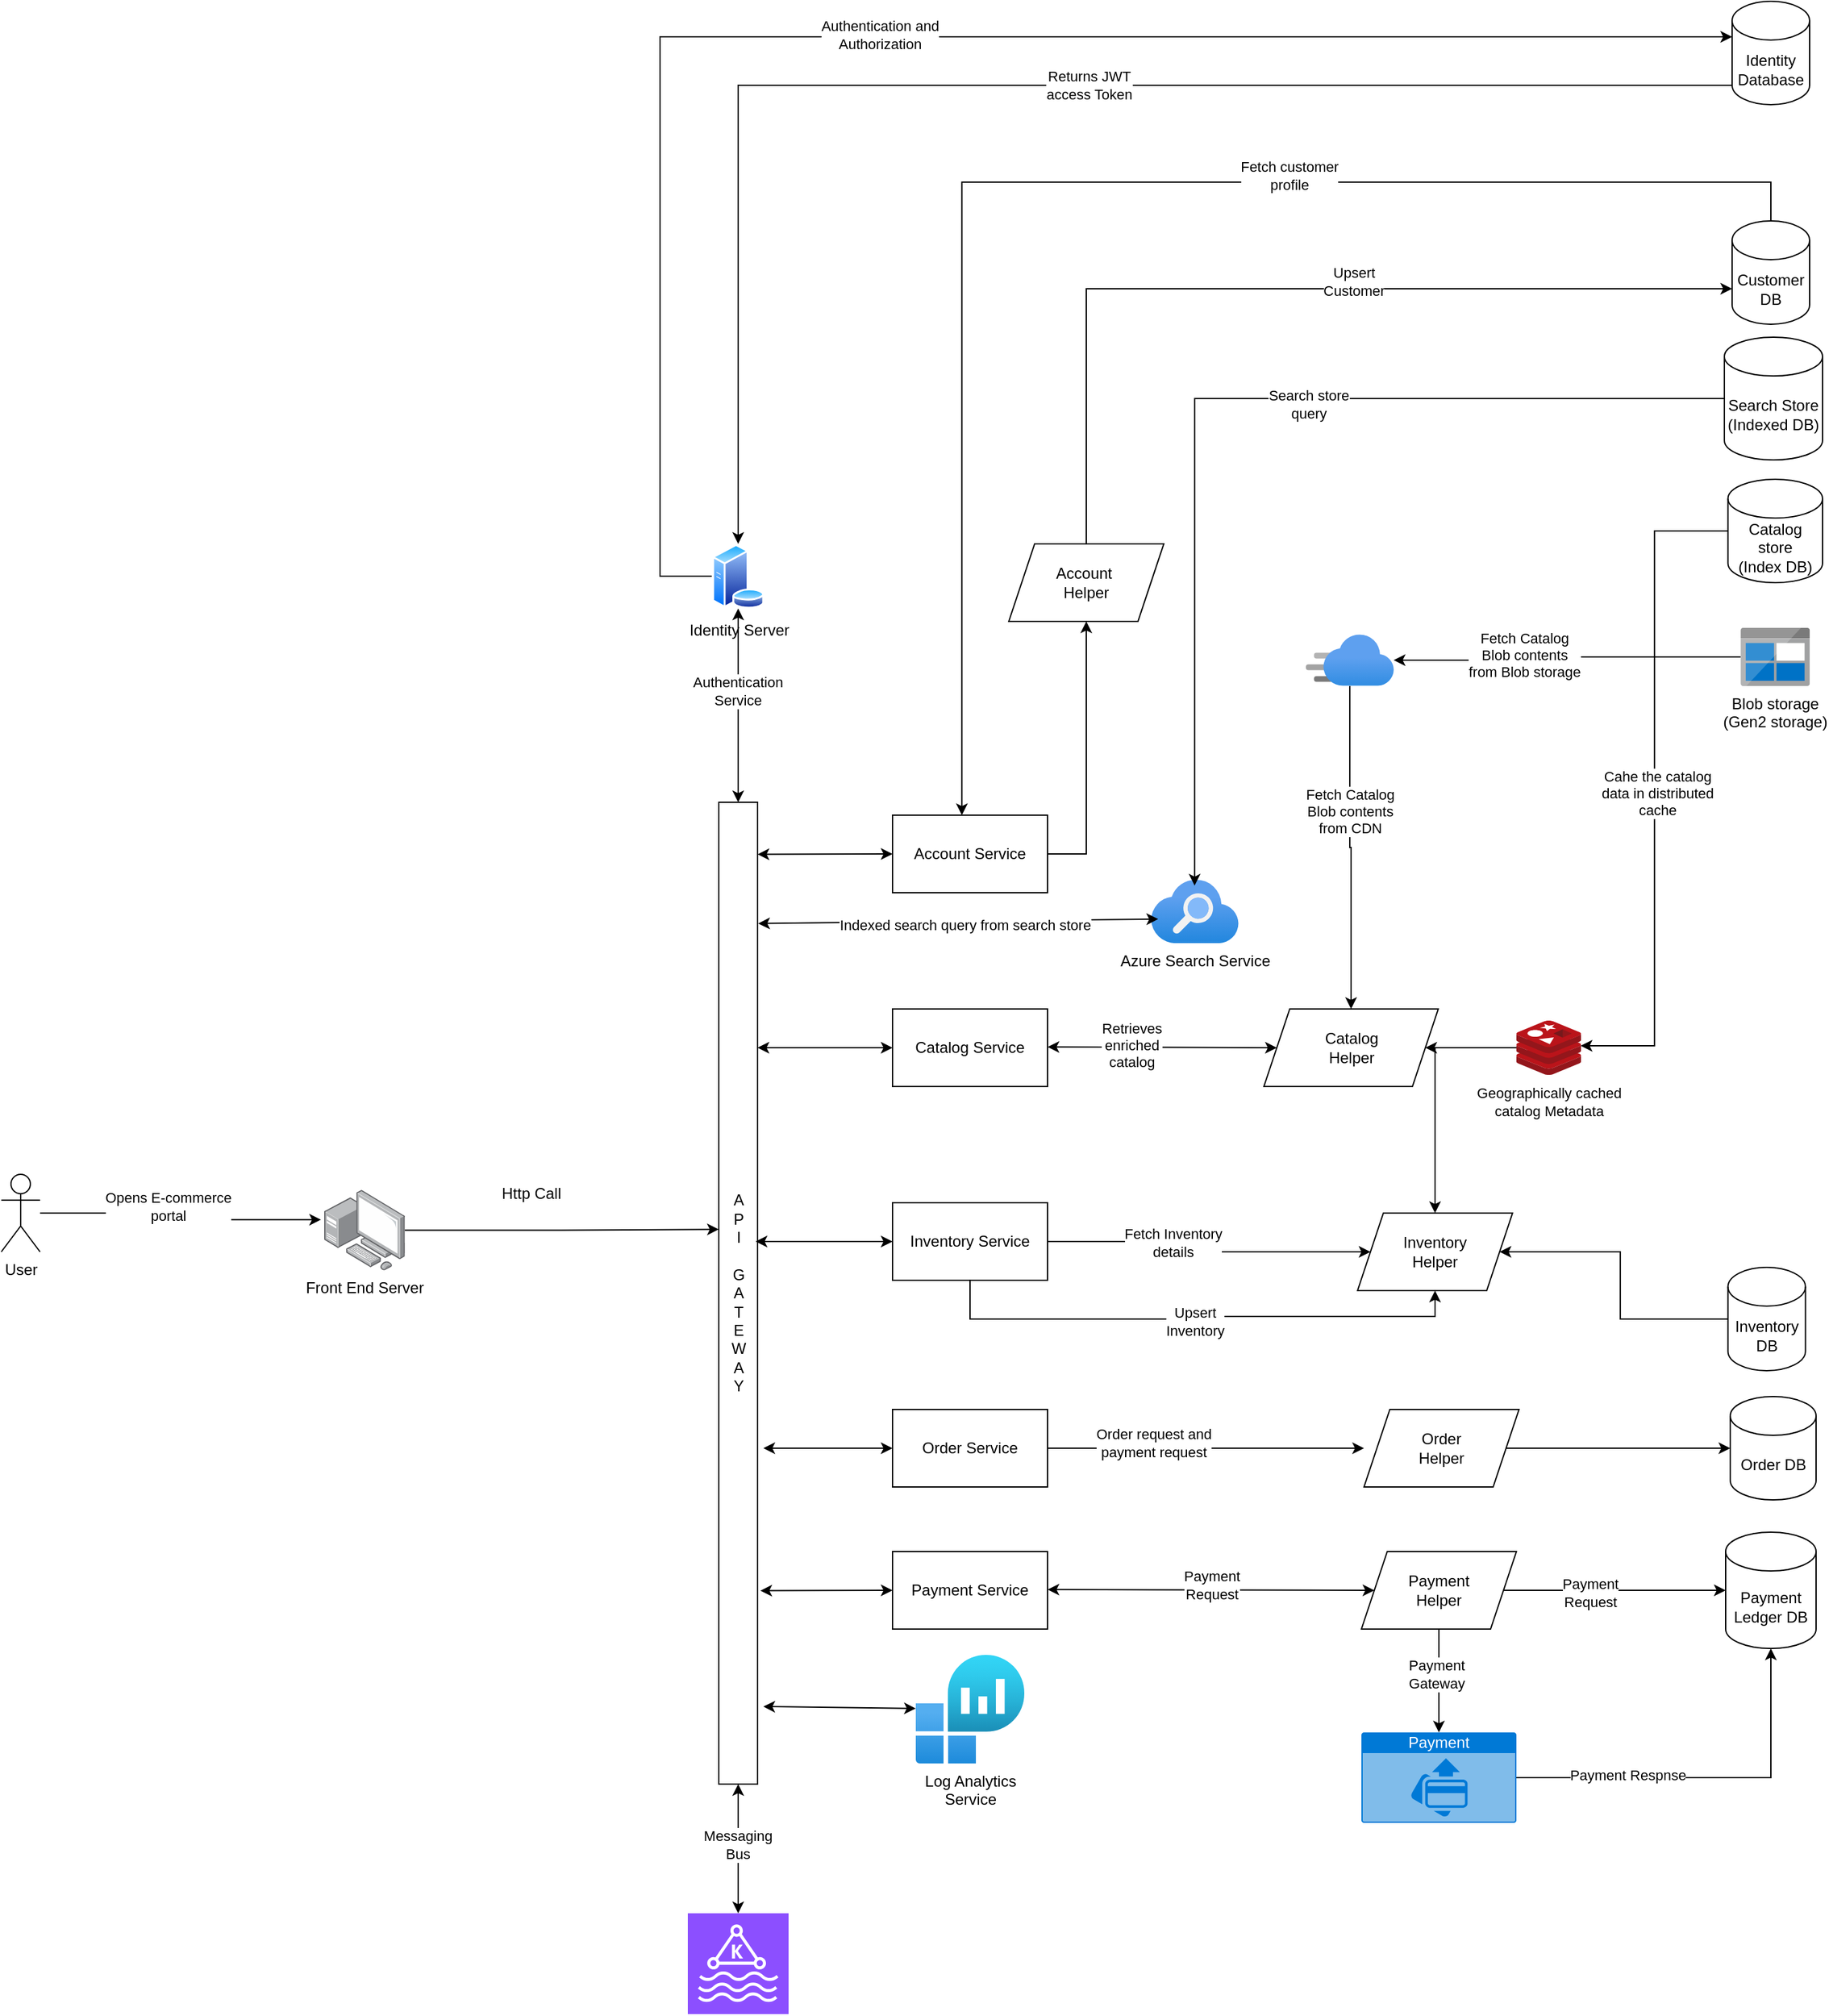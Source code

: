 <mxfile version="24.6.4" type="github">
  <diagram name="Page-1" id="DZVCTHQu2n3p9sboyNOl">
    <mxGraphModel dx="3322" dy="1989" grid="1" gridSize="10" guides="1" tooltips="1" connect="1" arrows="1" fold="1" page="1" pageScale="1" pageWidth="850" pageHeight="1100" math="0" shadow="0">
      <root>
        <mxCell id="0" />
        <mxCell id="1" parent="0" />
        <mxCell id="jgYk3zZ4BMT8bTG-VnUE-66" value="A&lt;br&gt;P&lt;br&gt;I&lt;br&gt;&lt;br&gt;G&lt;br&gt;A&lt;br&gt;T&lt;br&gt;E&lt;br&gt;W&lt;br&gt;A&lt;br&gt;Y" style="rounded=0;whiteSpace=wrap;html=1;" parent="1" vertex="1">
          <mxGeometry x="-984.5" y="-250" width="30" height="760" as="geometry" />
        </mxCell>
        <mxCell id="jgYk3zZ4BMT8bTG-VnUE-67" value="Front End Server" style="image;points=[];aspect=fixed;html=1;align=center;shadow=0;dashed=0;image=img/lib/allied_telesis/computer_and_terminals/Personal_Computer_with_Server.svg;" parent="1" vertex="1">
          <mxGeometry x="-1290" y="50" width="62.4" height="62.4" as="geometry" />
        </mxCell>
        <mxCell id="jgYk3zZ4BMT8bTG-VnUE-68" value="Identity Server" style="image;aspect=fixed;perimeter=ellipsePerimeter;html=1;align=center;shadow=0;dashed=0;spacingTop=3;image=img/lib/active_directory/database_server.svg;" parent="1" vertex="1">
          <mxGeometry x="-990" y="-450" width="41" height="50" as="geometry" />
        </mxCell>
        <mxCell id="0WEt7F5-mT2UaYVK9m0M-107" style="edgeStyle=orthogonalEdgeStyle;rounded=0;orthogonalLoop=1;jettySize=auto;html=1;exitX=0;exitY=1;exitDx=0;exitDy=-15;exitPerimeter=0;" edge="1" parent="1" source="jgYk3zZ4BMT8bTG-VnUE-69" target="jgYk3zZ4BMT8bTG-VnUE-68">
          <mxGeometry relative="1" as="geometry" />
        </mxCell>
        <mxCell id="0WEt7F5-mT2UaYVK9m0M-108" value="Returns JWT&lt;br&gt;access Token" style="edgeLabel;html=1;align=center;verticalAlign=middle;resizable=0;points=[];" vertex="1" connectable="0" parent="0WEt7F5-mT2UaYVK9m0M-107">
          <mxGeometry x="-0.114" relative="1" as="geometry">
            <mxPoint as="offset" />
          </mxGeometry>
        </mxCell>
        <mxCell id="jgYk3zZ4BMT8bTG-VnUE-69" value="Identity&lt;br&gt;Database" style="shape=cylinder3;whiteSpace=wrap;html=1;boundedLbl=1;backgroundOutline=1;size=15;" parent="1" vertex="1">
          <mxGeometry x="-200" y="-870" width="60" height="80" as="geometry" />
        </mxCell>
        <mxCell id="jgYk3zZ4BMT8bTG-VnUE-70" style="edgeStyle=orthogonalEdgeStyle;rounded=0;orthogonalLoop=1;jettySize=auto;html=1;entryX=0;entryY=0.435;entryDx=0;entryDy=0;entryPerimeter=0;" parent="1" source="jgYk3zZ4BMT8bTG-VnUE-67" target="jgYk3zZ4BMT8bTG-VnUE-66" edge="1">
          <mxGeometry relative="1" as="geometry" />
        </mxCell>
        <mxCell id="jgYk3zZ4BMT8bTG-VnUE-71" value="Http Call" style="text;html=1;align=center;verticalAlign=middle;resizable=0;points=[];autosize=1;strokeColor=none;fillColor=none;" parent="1" vertex="1">
          <mxGeometry x="-1165" y="38" width="70" height="30" as="geometry" />
        </mxCell>
        <mxCell id="jgYk3zZ4BMT8bTG-VnUE-74" value="User" style="shape=umlActor;verticalLabelPosition=bottom;verticalAlign=top;html=1;outlineConnect=0;" parent="1" vertex="1">
          <mxGeometry x="-1540" y="38" width="30" height="60" as="geometry" />
        </mxCell>
        <mxCell id="jgYk3zZ4BMT8bTG-VnUE-75" style="edgeStyle=orthogonalEdgeStyle;rounded=0;orthogonalLoop=1;jettySize=auto;html=1;entryX=-0.04;entryY=0.37;entryDx=0;entryDy=0;entryPerimeter=0;" parent="1" source="jgYk3zZ4BMT8bTG-VnUE-74" target="jgYk3zZ4BMT8bTG-VnUE-67" edge="1">
          <mxGeometry relative="1" as="geometry" />
        </mxCell>
        <mxCell id="jgYk3zZ4BMT8bTG-VnUE-76" value="Opens E-commerce&lt;br&gt;portal" style="edgeLabel;html=1;align=center;verticalAlign=middle;resizable=0;points=[];" parent="jgYk3zZ4BMT8bTG-VnUE-75" vertex="1" connectable="0">
          <mxGeometry x="-0.125" y="5" relative="1" as="geometry">
            <mxPoint x="1" as="offset" />
          </mxGeometry>
        </mxCell>
        <mxCell id="jgYk3zZ4BMT8bTG-VnUE-84" value="" style="endArrow=classic;startArrow=classic;html=1;rounded=0;exitX=0.5;exitY=0;exitDx=0;exitDy=0;" parent="1" source="jgYk3zZ4BMT8bTG-VnUE-66" target="jgYk3zZ4BMT8bTG-VnUE-68" edge="1">
          <mxGeometry width="50" height="50" relative="1" as="geometry">
            <mxPoint x="-980" y="-280" as="sourcePoint" />
            <mxPoint x="-930" y="-330" as="targetPoint" />
          </mxGeometry>
        </mxCell>
        <mxCell id="jgYk3zZ4BMT8bTG-VnUE-85" value="Authentication&lt;br&gt;Service" style="edgeLabel;html=1;align=center;verticalAlign=middle;resizable=0;points=[];" parent="jgYk3zZ4BMT8bTG-VnUE-84" vertex="1" connectable="0">
          <mxGeometry x="0.151" y="1" relative="1" as="geometry">
            <mxPoint as="offset" />
          </mxGeometry>
        </mxCell>
        <mxCell id="0WEt7F5-mT2UaYVK9m0M-95" style="edgeStyle=orthogonalEdgeStyle;rounded=0;orthogonalLoop=1;jettySize=auto;html=1;exitX=1;exitY=0.5;exitDx=0;exitDy=0;entryX=0.5;entryY=1;entryDx=0;entryDy=0;" edge="1" parent="1" source="jgYk3zZ4BMT8bTG-VnUE-86" target="0WEt7F5-mT2UaYVK9m0M-93">
          <mxGeometry relative="1" as="geometry" />
        </mxCell>
        <mxCell id="jgYk3zZ4BMT8bTG-VnUE-86" value="Account Service" style="rounded=0;whiteSpace=wrap;html=1;" parent="1" vertex="1">
          <mxGeometry x="-850" y="-240" width="120" height="60" as="geometry" />
        </mxCell>
        <mxCell id="jgYk3zZ4BMT8bTG-VnUE-87" value="Catalog Service" style="rounded=0;whiteSpace=wrap;html=1;" parent="1" vertex="1">
          <mxGeometry x="-850" y="-90" width="120" height="60" as="geometry" />
        </mxCell>
        <mxCell id="0WEt7F5-mT2UaYVK9m0M-85" style="edgeStyle=orthogonalEdgeStyle;rounded=0;orthogonalLoop=1;jettySize=auto;html=1;entryX=0;entryY=0.5;entryDx=0;entryDy=0;" edge="1" parent="1" source="jgYk3zZ4BMT8bTG-VnUE-88" target="0WEt7F5-mT2UaYVK9m0M-83">
          <mxGeometry relative="1" as="geometry" />
        </mxCell>
        <mxCell id="0WEt7F5-mT2UaYVK9m0M-90" value="Fetch Inventory&lt;br&gt;details" style="edgeLabel;html=1;align=center;verticalAlign=middle;resizable=0;points=[];" vertex="1" connectable="0" parent="0WEt7F5-mT2UaYVK9m0M-85">
          <mxGeometry x="-0.25" y="-1" relative="1" as="geometry">
            <mxPoint as="offset" />
          </mxGeometry>
        </mxCell>
        <mxCell id="0WEt7F5-mT2UaYVK9m0M-105" style="edgeStyle=orthogonalEdgeStyle;rounded=0;orthogonalLoop=1;jettySize=auto;html=1;entryX=0.5;entryY=1;entryDx=0;entryDy=0;" edge="1" parent="1" source="jgYk3zZ4BMT8bTG-VnUE-88" target="0WEt7F5-mT2UaYVK9m0M-83">
          <mxGeometry relative="1" as="geometry">
            <Array as="points">
              <mxPoint x="-790" y="150" />
              <mxPoint x="-610" y="150" />
              <mxPoint x="-610" y="148" />
              <mxPoint x="-430" y="148" />
            </Array>
          </mxGeometry>
        </mxCell>
        <mxCell id="0WEt7F5-mT2UaYVK9m0M-106" value="Upsert&lt;br&gt;Inventory" style="edgeLabel;html=1;align=center;verticalAlign=middle;resizable=0;points=[];" vertex="1" connectable="0" parent="0WEt7F5-mT2UaYVK9m0M-105">
          <mxGeometry x="-0.01" y="-2" relative="1" as="geometry">
            <mxPoint as="offset" />
          </mxGeometry>
        </mxCell>
        <mxCell id="jgYk3zZ4BMT8bTG-VnUE-88" value="Inventory Service" style="rounded=0;whiteSpace=wrap;html=1;" parent="1" vertex="1">
          <mxGeometry x="-850" y="60" width="120" height="60" as="geometry" />
        </mxCell>
        <mxCell id="jgYk3zZ4BMT8bTG-VnUE-89" value="Order Service" style="rounded=0;whiteSpace=wrap;html=1;" parent="1" vertex="1">
          <mxGeometry x="-850" y="220" width="120" height="60" as="geometry" />
        </mxCell>
        <mxCell id="jgYk3zZ4BMT8bTG-VnUE-91" value="" style="sketch=0;points=[[0,0,0],[0.25,0,0],[0.5,0,0],[0.75,0,0],[1,0,0],[0,1,0],[0.25,1,0],[0.5,1,0],[0.75,1,0],[1,1,0],[0,0.25,0],[0,0.5,0],[0,0.75,0],[1,0.25,0],[1,0.5,0],[1,0.75,0]];outlineConnect=0;fontColor=#232F3E;fillColor=#8C4FFF;strokeColor=#ffffff;dashed=0;verticalLabelPosition=bottom;verticalAlign=top;align=center;html=1;fontSize=12;fontStyle=0;aspect=fixed;shape=mxgraph.aws4.resourceIcon;resIcon=mxgraph.aws4.managed_streaming_for_kafka;" parent="1" vertex="1">
          <mxGeometry x="-1008.5" y="610" width="78" height="78" as="geometry" />
        </mxCell>
        <mxCell id="jgYk3zZ4BMT8bTG-VnUE-98" value="" style="endArrow=classic;startArrow=classic;html=1;rounded=0;entryX=0.5;entryY=0;entryDx=0;entryDy=0;entryPerimeter=0;exitX=0.5;exitY=1;exitDx=0;exitDy=0;" parent="1" source="jgYk3zZ4BMT8bTG-VnUE-66" target="jgYk3zZ4BMT8bTG-VnUE-91" edge="1">
          <mxGeometry width="50" height="50" relative="1" as="geometry">
            <mxPoint x="-940" y="530" as="sourcePoint" />
            <mxPoint x="-880" y="420" as="targetPoint" />
          </mxGeometry>
        </mxCell>
        <mxCell id="jgYk3zZ4BMT8bTG-VnUE-104" value="Messaging&lt;br&gt;Bus" style="edgeLabel;html=1;align=center;verticalAlign=middle;resizable=0;points=[];" parent="jgYk3zZ4BMT8bTG-VnUE-98" vertex="1" connectable="0">
          <mxGeometry x="-0.067" y="-1" relative="1" as="geometry">
            <mxPoint as="offset" />
          </mxGeometry>
        </mxCell>
        <mxCell id="jgYk3zZ4BMT8bTG-VnUE-100" value="" style="endArrow=classic;startArrow=classic;html=1;rounded=0;entryX=0;entryY=0.5;entryDx=0;entryDy=0;" parent="1" target="jgYk3zZ4BMT8bTG-VnUE-89" edge="1">
          <mxGeometry width="50" height="50" relative="1" as="geometry">
            <mxPoint x="-950" y="250" as="sourcePoint" />
            <mxPoint x="-860" y="249.41" as="targetPoint" />
          </mxGeometry>
        </mxCell>
        <mxCell id="jgYk3zZ4BMT8bTG-VnUE-101" value="" style="endArrow=classic;startArrow=classic;html=1;rounded=0;entryX=0;entryY=0.5;entryDx=0;entryDy=0;" parent="1" target="jgYk3zZ4BMT8bTG-VnUE-88" edge="1">
          <mxGeometry width="50" height="50" relative="1" as="geometry">
            <mxPoint x="-956" y="90" as="sourcePoint" />
            <mxPoint x="-820" y="150" as="targetPoint" />
          </mxGeometry>
        </mxCell>
        <mxCell id="jgYk3zZ4BMT8bTG-VnUE-102" value="" style="endArrow=classic;startArrow=classic;html=1;rounded=0;entryX=0;entryY=0.5;entryDx=0;entryDy=0;exitX=1;exitY=0.25;exitDx=0;exitDy=0;" parent="1" source="jgYk3zZ4BMT8bTG-VnUE-66" target="jgYk3zZ4BMT8bTG-VnUE-87" edge="1">
          <mxGeometry width="50" height="50" relative="1" as="geometry">
            <mxPoint x="-920" y="-10" as="sourcePoint" />
            <mxPoint x="-820" y="-10" as="targetPoint" />
          </mxGeometry>
        </mxCell>
        <mxCell id="jgYk3zZ4BMT8bTG-VnUE-103" value="" style="endArrow=classic;startArrow=classic;html=1;rounded=0;entryX=0;entryY=0.5;entryDx=0;entryDy=0;exitX=1;exitY=0.053;exitDx=0;exitDy=0;exitPerimeter=0;" parent="1" source="jgYk3zZ4BMT8bTG-VnUE-66" target="jgYk3zZ4BMT8bTG-VnUE-86" edge="1">
          <mxGeometry width="50" height="50" relative="1" as="geometry">
            <mxPoint x="-954.5" y="-170" as="sourcePoint" />
            <mxPoint x="-854.5" y="-170" as="targetPoint" />
          </mxGeometry>
        </mxCell>
        <mxCell id="jgYk3zZ4BMT8bTG-VnUE-106" value="Log Analytics&lt;br&gt;Service" style="image;aspect=fixed;html=1;points=[];align=center;fontSize=12;image=img/lib/azure2/analytics/Log_Analytics_Workspaces.svg;" parent="1" vertex="1">
          <mxGeometry x="-832" y="410" width="84" height="84" as="geometry" />
        </mxCell>
        <mxCell id="jgYk3zZ4BMT8bTG-VnUE-107" value="" style="endArrow=classic;startArrow=classic;html=1;rounded=0;exitX=1.15;exitY=0.921;exitDx=0;exitDy=0;exitPerimeter=0;" parent="1" source="jgYk3zZ4BMT8bTG-VnUE-66" target="jgYk3zZ4BMT8bTG-VnUE-106" edge="1">
          <mxGeometry width="50" height="50" relative="1" as="geometry">
            <mxPoint x="-950" y="430" as="sourcePoint" />
            <mxPoint x="-850" y="430" as="targetPoint" />
          </mxGeometry>
        </mxCell>
        <mxCell id="jgYk3zZ4BMT8bTG-VnUE-108" value="Payment Service" style="rounded=0;whiteSpace=wrap;html=1;" parent="1" vertex="1">
          <mxGeometry x="-850" y="330" width="120" height="60" as="geometry" />
        </mxCell>
        <mxCell id="jgYk3zZ4BMT8bTG-VnUE-109" value="" style="endArrow=classic;startArrow=classic;html=1;rounded=0;entryX=0;entryY=0.5;entryDx=0;entryDy=0;exitX=1.072;exitY=0.803;exitDx=0;exitDy=0;exitPerimeter=0;" parent="1" source="jgYk3zZ4BMT8bTG-VnUE-66" target="jgYk3zZ4BMT8bTG-VnUE-108" edge="1">
          <mxGeometry width="50" height="50" relative="1" as="geometry">
            <mxPoint x="-940" y="340" as="sourcePoint" />
            <mxPoint x="-840" y="340" as="targetPoint" />
          </mxGeometry>
        </mxCell>
        <mxCell id="0WEt7F5-mT2UaYVK9m0M-1" value="Customer DB" style="shape=cylinder3;whiteSpace=wrap;html=1;boundedLbl=1;backgroundOutline=1;size=15;" vertex="1" parent="1">
          <mxGeometry x="-200" y="-700" width="60" height="80" as="geometry" />
        </mxCell>
        <mxCell id="0WEt7F5-mT2UaYVK9m0M-2" value="Catalog store&lt;br&gt;(Index DB)" style="shape=cylinder3;whiteSpace=wrap;html=1;boundedLbl=1;backgroundOutline=1;size=15;" vertex="1" parent="1">
          <mxGeometry x="-203.22" y="-500" width="73.22" height="80" as="geometry" />
        </mxCell>
        <mxCell id="0WEt7F5-mT2UaYVK9m0M-88" style="edgeStyle=orthogonalEdgeStyle;rounded=0;orthogonalLoop=1;jettySize=auto;html=1;entryX=1;entryY=0.5;entryDx=0;entryDy=0;" edge="1" parent="1" source="0WEt7F5-mT2UaYVK9m0M-3" target="0WEt7F5-mT2UaYVK9m0M-83">
          <mxGeometry relative="1" as="geometry" />
        </mxCell>
        <mxCell id="0WEt7F5-mT2UaYVK9m0M-3" value="Inventory DB" style="shape=cylinder3;whiteSpace=wrap;html=1;boundedLbl=1;backgroundOutline=1;size=15;" vertex="1" parent="1">
          <mxGeometry x="-203.22" y="110" width="60" height="80" as="geometry" />
        </mxCell>
        <mxCell id="0WEt7F5-mT2UaYVK9m0M-4" value="Order DB" style="shape=cylinder3;whiteSpace=wrap;html=1;boundedLbl=1;backgroundOutline=1;size=15;" vertex="1" parent="1">
          <mxGeometry x="-201.43" y="210" width="66.43" height="80" as="geometry" />
        </mxCell>
        <mxCell id="0WEt7F5-mT2UaYVK9m0M-5" value="Payment Ledger DB" style="shape=cylinder3;whiteSpace=wrap;html=1;boundedLbl=1;backgroundOutline=1;size=15;" vertex="1" parent="1">
          <mxGeometry x="-205" y="315" width="70" height="90" as="geometry" />
        </mxCell>
        <mxCell id="0WEt7F5-mT2UaYVK9m0M-6" value="Azure Search Service" style="image;aspect=fixed;html=1;points=[];align=center;fontSize=12;image=img/lib/azure2/app_services/Search_Services.svg;" vertex="1" parent="1">
          <mxGeometry x="-650" y="-190" width="68" height="49.12" as="geometry" />
        </mxCell>
        <mxCell id="0WEt7F5-mT2UaYVK9m0M-7" value="" style="endArrow=classic;startArrow=classic;html=1;rounded=0;entryX=0.083;entryY=0.619;entryDx=0;entryDy=0;exitX=1;exitY=0.053;exitDx=0;exitDy=0;exitPerimeter=0;entryPerimeter=0;" edge="1" parent="1" target="0WEt7F5-mT2UaYVK9m0M-6">
          <mxGeometry width="50" height="50" relative="1" as="geometry">
            <mxPoint x="-954" y="-156.16" as="sourcePoint" />
            <mxPoint x="-420" y="-159.998" as="targetPoint" />
          </mxGeometry>
        </mxCell>
        <mxCell id="0WEt7F5-mT2UaYVK9m0M-10" value="Indexed search query from search store" style="edgeLabel;html=1;align=center;verticalAlign=middle;resizable=0;points=[];" vertex="1" connectable="0" parent="0WEt7F5-mT2UaYVK9m0M-7">
          <mxGeometry x="0.03" y="-3" relative="1" as="geometry">
            <mxPoint as="offset" />
          </mxGeometry>
        </mxCell>
        <mxCell id="0WEt7F5-mT2UaYVK9m0M-8" value="Search Store &lt;br&gt;(Indexed DB)" style="shape=cylinder3;whiteSpace=wrap;html=1;boundedLbl=1;backgroundOutline=1;size=15;" vertex="1" parent="1">
          <mxGeometry x="-206" y="-610" width="76" height="95" as="geometry" />
        </mxCell>
        <mxCell id="0WEt7F5-mT2UaYVK9m0M-18" style="edgeStyle=orthogonalEdgeStyle;rounded=0;orthogonalLoop=1;jettySize=auto;html=1;entryX=0;entryY=0.5;entryDx=0;entryDy=0;entryPerimeter=0;" edge="1" parent="1" source="0WEt7F5-mT2UaYVK9m0M-98" target="0WEt7F5-mT2UaYVK9m0M-4">
          <mxGeometry relative="1" as="geometry" />
        </mxCell>
        <mxCell id="0WEt7F5-mT2UaYVK9m0M-32" value="Catalog &lt;br&gt;Helper" style="shape=parallelogram;perimeter=parallelogramPerimeter;whiteSpace=wrap;html=1;fixedSize=1;" vertex="1" parent="1">
          <mxGeometry x="-562.5" y="-90" width="135" height="60" as="geometry" />
        </mxCell>
        <mxCell id="0WEt7F5-mT2UaYVK9m0M-77" style="edgeStyle=orthogonalEdgeStyle;rounded=0;orthogonalLoop=1;jettySize=auto;html=1;entryX=0.5;entryY=0;entryDx=0;entryDy=0;" edge="1" parent="1" source="0WEt7F5-mT2UaYVK9m0M-34" target="0WEt7F5-mT2UaYVK9m0M-32">
          <mxGeometry relative="1" as="geometry" />
        </mxCell>
        <mxCell id="0WEt7F5-mT2UaYVK9m0M-78" value="Fetch Catalog&lt;br&gt;Blob contents&lt;br&gt;from CDN" style="edgeLabel;html=1;align=center;verticalAlign=middle;resizable=0;points=[];" vertex="1" connectable="0" parent="0WEt7F5-mT2UaYVK9m0M-77">
          <mxGeometry x="-0.231" relative="1" as="geometry">
            <mxPoint as="offset" />
          </mxGeometry>
        </mxCell>
        <mxCell id="0WEt7F5-mT2UaYVK9m0M-34" value="" style="image;aspect=fixed;html=1;points=[];align=center;fontSize=12;image=img/lib/azure2/app_services/CDN_Profiles.svg;" vertex="1" parent="1">
          <mxGeometry x="-530" y="-380" width="68" height="40" as="geometry" />
        </mxCell>
        <mxCell id="0WEt7F5-mT2UaYVK9m0M-79" style="edgeStyle=orthogonalEdgeStyle;rounded=0;orthogonalLoop=1;jettySize=auto;html=1;" edge="1" parent="1" source="0WEt7F5-mT2UaYVK9m0M-39" target="0WEt7F5-mT2UaYVK9m0M-34">
          <mxGeometry relative="1" as="geometry" />
        </mxCell>
        <mxCell id="0WEt7F5-mT2UaYVK9m0M-80" value="Fetch Catalog&lt;br&gt;Blob contents&lt;br&gt;from Blob storage" style="edgeLabel;html=1;align=center;verticalAlign=middle;resizable=0;points=[];" vertex="1" connectable="0" parent="0WEt7F5-mT2UaYVK9m0M-79">
          <mxGeometry x="0.254" y="-4" relative="1" as="geometry">
            <mxPoint as="offset" />
          </mxGeometry>
        </mxCell>
        <mxCell id="0WEt7F5-mT2UaYVK9m0M-39" value="Blob storage&lt;br&gt;(Gen2 storage)" style="image;sketch=0;aspect=fixed;html=1;points=[];align=center;fontSize=12;image=img/lib/mscae/BlobBlock.svg;" vertex="1" parent="1">
          <mxGeometry x="-193.39" y="-385" width="53.57" height="45" as="geometry" />
        </mxCell>
        <mxCell id="0WEt7F5-mT2UaYVK9m0M-47" value="" style="endArrow=classic;startArrow=classic;html=1;rounded=0;entryX=0;entryY=0.5;entryDx=0;entryDy=0;exitX=1;exitY=0.25;exitDx=0;exitDy=0;" edge="1" parent="1" target="0WEt7F5-mT2UaYVK9m0M-32">
          <mxGeometry width="50" height="50" relative="1" as="geometry">
            <mxPoint x="-730" y="-60.59" as="sourcePoint" />
            <mxPoint x="-626" y="-60.59" as="targetPoint" />
          </mxGeometry>
        </mxCell>
        <mxCell id="0WEt7F5-mT2UaYVK9m0M-59" value="Retrieves &lt;br&gt;enriched&lt;br&gt;catalog" style="edgeLabel;html=1;align=center;verticalAlign=middle;resizable=0;points=[];" vertex="1" connectable="0" parent="0WEt7F5-mT2UaYVK9m0M-47">
          <mxGeometry x="-0.265" y="2" relative="1" as="geometry">
            <mxPoint as="offset" />
          </mxGeometry>
        </mxCell>
        <mxCell id="0WEt7F5-mT2UaYVK9m0M-82" style="edgeStyle=orthogonalEdgeStyle;rounded=0;orthogonalLoop=1;jettySize=auto;html=1;" edge="1" parent="1" source="0WEt7F5-mT2UaYVK9m0M-11" target="0WEt7F5-mT2UaYVK9m0M-32">
          <mxGeometry relative="1" as="geometry" />
        </mxCell>
        <mxCell id="0WEt7F5-mT2UaYVK9m0M-86" style="edgeStyle=orthogonalEdgeStyle;rounded=0;orthogonalLoop=1;jettySize=auto;html=1;entryX=0.5;entryY=0;entryDx=0;entryDy=0;" edge="1" parent="1" source="0WEt7F5-mT2UaYVK9m0M-11" target="0WEt7F5-mT2UaYVK9m0M-83">
          <mxGeometry relative="1" as="geometry" />
        </mxCell>
        <mxCell id="0WEt7F5-mT2UaYVK9m0M-11" value="&lt;span style=&quot;font-size: 11px;&quot;&gt;Geographically cached &lt;br&gt;catalog&amp;nbsp;&lt;/span&gt;&lt;span style=&quot;font-size: 11px;&quot;&gt;Metadata&lt;/span&gt;" style="image;sketch=0;aspect=fixed;html=1;points=[];align=center;fontSize=12;image=img/lib/mscae/Cache_Redis_Product.svg;" vertex="1" parent="1">
          <mxGeometry x="-367" y="-81" width="50" height="42" as="geometry" />
        </mxCell>
        <mxCell id="0WEt7F5-mT2UaYVK9m0M-50" style="edgeStyle=orthogonalEdgeStyle;rounded=0;orthogonalLoop=1;jettySize=auto;html=1;entryX=0.995;entryY=0.464;entryDx=0;entryDy=0;entryPerimeter=0;" edge="1" parent="1" source="0WEt7F5-mT2UaYVK9m0M-2" target="0WEt7F5-mT2UaYVK9m0M-11">
          <mxGeometry relative="1" as="geometry" />
        </mxCell>
        <mxCell id="0WEt7F5-mT2UaYVK9m0M-81" value="Cahe the catalog&lt;br&gt;data in distributed&lt;br&gt;cache" style="edgeLabel;html=1;align=center;verticalAlign=middle;resizable=0;points=[];" vertex="1" connectable="0" parent="0WEt7F5-mT2UaYVK9m0M-50">
          <mxGeometry x="0.013" y="2" relative="1" as="geometry">
            <mxPoint as="offset" />
          </mxGeometry>
        </mxCell>
        <mxCell id="0WEt7F5-mT2UaYVK9m0M-51" style="edgeStyle=orthogonalEdgeStyle;rounded=0;orthogonalLoop=1;jettySize=auto;html=1;entryX=0.498;entryY=0.092;entryDx=0;entryDy=0;entryPerimeter=0;" edge="1" parent="1" source="0WEt7F5-mT2UaYVK9m0M-8" target="0WEt7F5-mT2UaYVK9m0M-6">
          <mxGeometry relative="1" as="geometry" />
        </mxCell>
        <mxCell id="0WEt7F5-mT2UaYVK9m0M-53" value="Search store&lt;br&gt;query" style="edgeLabel;html=1;align=center;verticalAlign=middle;resizable=0;points=[];" vertex="1" connectable="0" parent="0WEt7F5-mT2UaYVK9m0M-51">
          <mxGeometry x="-0.18" y="4" relative="1" as="geometry">
            <mxPoint as="offset" />
          </mxGeometry>
        </mxCell>
        <mxCell id="0WEt7F5-mT2UaYVK9m0M-56" style="edgeStyle=orthogonalEdgeStyle;rounded=0;orthogonalLoop=1;jettySize=auto;html=1;entryX=0.478;entryY=-0.13;entryDx=0;entryDy=0;entryPerimeter=0;exitX=0.5;exitY=0;exitDx=0;exitDy=0;exitPerimeter=0;" edge="1" parent="1" source="0WEt7F5-mT2UaYVK9m0M-1">
          <mxGeometry relative="1" as="geometry">
            <mxPoint x="-203.68" y="-652.259" as="sourcePoint" />
            <mxPoint x="-796.32" y="-240.0" as="targetPoint" />
            <Array as="points">
              <mxPoint x="-170" y="-730" />
              <mxPoint x="-796" y="-730" />
            </Array>
          </mxGeometry>
        </mxCell>
        <mxCell id="0WEt7F5-mT2UaYVK9m0M-57" value="Fetch customer&lt;br&gt;profile" style="edgeLabel;html=1;align=center;verticalAlign=middle;resizable=0;points=[];" vertex="1" connectable="0" parent="0WEt7F5-mT2UaYVK9m0M-56">
          <mxGeometry x="-0.296" y="-5" relative="1" as="geometry">
            <mxPoint as="offset" />
          </mxGeometry>
        </mxCell>
        <mxCell id="0WEt7F5-mT2UaYVK9m0M-61" value="Payment" style="html=1;whiteSpace=wrap;strokeColor=none;fillColor=#0079D6;labelPosition=center;verticalLabelPosition=middle;verticalAlign=top;align=center;fontSize=12;outlineConnect=0;spacingTop=-6;fontColor=#FFFFFF;sketch=0;shape=mxgraph.sitemap.payment;" vertex="1" parent="1">
          <mxGeometry x="-487" y="470" width="120" height="70" as="geometry" />
        </mxCell>
        <mxCell id="0WEt7F5-mT2UaYVK9m0M-64" style="edgeStyle=orthogonalEdgeStyle;rounded=0;orthogonalLoop=1;jettySize=auto;html=1;" edge="1" parent="1" source="0WEt7F5-mT2UaYVK9m0M-62" target="0WEt7F5-mT2UaYVK9m0M-5">
          <mxGeometry relative="1" as="geometry" />
        </mxCell>
        <mxCell id="0WEt7F5-mT2UaYVK9m0M-68" value="Payment&lt;br&gt;Request" style="edgeLabel;html=1;align=center;verticalAlign=middle;resizable=0;points=[];" vertex="1" connectable="0" parent="0WEt7F5-mT2UaYVK9m0M-64">
          <mxGeometry x="-0.224" y="-2" relative="1" as="geometry">
            <mxPoint as="offset" />
          </mxGeometry>
        </mxCell>
        <mxCell id="0WEt7F5-mT2UaYVK9m0M-65" style="edgeStyle=orthogonalEdgeStyle;rounded=0;orthogonalLoop=1;jettySize=auto;html=1;" edge="1" parent="1" source="0WEt7F5-mT2UaYVK9m0M-62" target="0WEt7F5-mT2UaYVK9m0M-61">
          <mxGeometry relative="1" as="geometry" />
        </mxCell>
        <mxCell id="0WEt7F5-mT2UaYVK9m0M-69" value="Payment&lt;br&gt;Gateway" style="edgeLabel;html=1;align=center;verticalAlign=middle;resizable=0;points=[];" vertex="1" connectable="0" parent="0WEt7F5-mT2UaYVK9m0M-65">
          <mxGeometry x="-0.122" y="-2" relative="1" as="geometry">
            <mxPoint as="offset" />
          </mxGeometry>
        </mxCell>
        <mxCell id="0WEt7F5-mT2UaYVK9m0M-62" value="Payment&lt;br&gt;Helper" style="shape=parallelogram;perimeter=parallelogramPerimeter;whiteSpace=wrap;html=1;fixedSize=1;" vertex="1" parent="1">
          <mxGeometry x="-487" y="330" width="120" height="60" as="geometry" />
        </mxCell>
        <mxCell id="0WEt7F5-mT2UaYVK9m0M-66" style="edgeStyle=orthogonalEdgeStyle;rounded=0;orthogonalLoop=1;jettySize=auto;html=1;entryX=0.5;entryY=1;entryDx=0;entryDy=0;entryPerimeter=0;" edge="1" parent="1" source="0WEt7F5-mT2UaYVK9m0M-61" target="0WEt7F5-mT2UaYVK9m0M-5">
          <mxGeometry relative="1" as="geometry" />
        </mxCell>
        <mxCell id="0WEt7F5-mT2UaYVK9m0M-70" value="Payment Respnse" style="edgeLabel;html=1;align=center;verticalAlign=middle;resizable=0;points=[];" vertex="1" connectable="0" parent="0WEt7F5-mT2UaYVK9m0M-66">
          <mxGeometry x="-0.42" y="2" relative="1" as="geometry">
            <mxPoint as="offset" />
          </mxGeometry>
        </mxCell>
        <mxCell id="0WEt7F5-mT2UaYVK9m0M-72" value="" style="endArrow=classic;startArrow=classic;html=1;rounded=0;exitX=1.15;exitY=0.921;exitDx=0;exitDy=0;exitPerimeter=0;entryX=0;entryY=0.5;entryDx=0;entryDy=0;" edge="1" parent="1" target="0WEt7F5-mT2UaYVK9m0M-62">
          <mxGeometry width="50" height="50" relative="1" as="geometry">
            <mxPoint x="-730" y="359.41" as="sourcePoint" />
            <mxPoint x="-612" y="360.41" as="targetPoint" />
          </mxGeometry>
        </mxCell>
        <mxCell id="0WEt7F5-mT2UaYVK9m0M-73" value="Payment&lt;br&gt;Request" style="edgeLabel;html=1;align=center;verticalAlign=middle;resizable=0;points=[];" vertex="1" connectable="0" parent="0WEt7F5-mT2UaYVK9m0M-72">
          <mxGeometry x="0.003" y="4" relative="1" as="geometry">
            <mxPoint as="offset" />
          </mxGeometry>
        </mxCell>
        <mxCell id="0WEt7F5-mT2UaYVK9m0M-83" value="Inventory&lt;br&gt;Helper" style="shape=parallelogram;perimeter=parallelogramPerimeter;whiteSpace=wrap;html=1;fixedSize=1;" vertex="1" parent="1">
          <mxGeometry x="-490" y="68" width="120" height="60" as="geometry" />
        </mxCell>
        <mxCell id="0WEt7F5-mT2UaYVK9m0M-93" value="Account&amp;nbsp;&lt;br&gt;Helper" style="shape=parallelogram;perimeter=parallelogramPerimeter;whiteSpace=wrap;html=1;fixedSize=1;" vertex="1" parent="1">
          <mxGeometry x="-760" y="-450" width="120" height="60" as="geometry" />
        </mxCell>
        <mxCell id="0WEt7F5-mT2UaYVK9m0M-96" style="edgeStyle=orthogonalEdgeStyle;rounded=0;orthogonalLoop=1;jettySize=auto;html=1;entryX=0;entryY=0;entryDx=0;entryDy=52.5;entryPerimeter=0;" edge="1" parent="1" source="0WEt7F5-mT2UaYVK9m0M-93" target="0WEt7F5-mT2UaYVK9m0M-1">
          <mxGeometry relative="1" as="geometry">
            <Array as="points">
              <mxPoint x="-700" y="-647" />
            </Array>
          </mxGeometry>
        </mxCell>
        <mxCell id="0WEt7F5-mT2UaYVK9m0M-97" value="Upsert&lt;br&gt;Customer" style="edgeLabel;html=1;align=center;verticalAlign=middle;resizable=0;points=[];" vertex="1" connectable="0" parent="0WEt7F5-mT2UaYVK9m0M-96">
          <mxGeometry x="0.158" y="6" relative="1" as="geometry">
            <mxPoint as="offset" />
          </mxGeometry>
        </mxCell>
        <mxCell id="0WEt7F5-mT2UaYVK9m0M-99" value="" style="edgeStyle=orthogonalEdgeStyle;rounded=0;orthogonalLoop=1;jettySize=auto;html=1;entryX=0;entryY=0.5;entryDx=0;entryDy=0;entryPerimeter=0;" edge="1" parent="1" source="jgYk3zZ4BMT8bTG-VnUE-89" target="0WEt7F5-mT2UaYVK9m0M-98">
          <mxGeometry relative="1" as="geometry">
            <mxPoint x="-730" y="250" as="sourcePoint" />
            <mxPoint x="-201" y="250" as="targetPoint" />
          </mxGeometry>
        </mxCell>
        <mxCell id="0WEt7F5-mT2UaYVK9m0M-100" value="Order request and&lt;br&gt;payment request" style="edgeLabel;html=1;align=center;verticalAlign=middle;resizable=0;points=[];" vertex="1" connectable="0" parent="0WEt7F5-mT2UaYVK9m0M-99">
          <mxGeometry x="-0.331" y="4" relative="1" as="geometry">
            <mxPoint as="offset" />
          </mxGeometry>
        </mxCell>
        <mxCell id="0WEt7F5-mT2UaYVK9m0M-98" value="Order&lt;br&gt;Helper" style="shape=parallelogram;perimeter=parallelogramPerimeter;whiteSpace=wrap;html=1;fixedSize=1;" vertex="1" parent="1">
          <mxGeometry x="-485" y="220" width="120" height="60" as="geometry" />
        </mxCell>
        <mxCell id="0WEt7F5-mT2UaYVK9m0M-109" style="edgeStyle=orthogonalEdgeStyle;rounded=0;orthogonalLoop=1;jettySize=auto;html=1;entryX=0;entryY=0;entryDx=0;entryDy=27.5;entryPerimeter=0;" edge="1" parent="1" source="jgYk3zZ4BMT8bTG-VnUE-68" target="jgYk3zZ4BMT8bTG-VnUE-69">
          <mxGeometry relative="1" as="geometry">
            <Array as="points">
              <mxPoint x="-1030" y="-425" />
              <mxPoint x="-1030" y="-843" />
            </Array>
          </mxGeometry>
        </mxCell>
        <mxCell id="0WEt7F5-mT2UaYVK9m0M-110" value="Authentication and&lt;br&gt;Authorization" style="edgeLabel;html=1;align=center;verticalAlign=middle;resizable=0;points=[];" vertex="1" connectable="0" parent="0WEt7F5-mT2UaYVK9m0M-109">
          <mxGeometry x="-0.025" y="2" relative="1" as="geometry">
            <mxPoint as="offset" />
          </mxGeometry>
        </mxCell>
      </root>
    </mxGraphModel>
  </diagram>
</mxfile>
